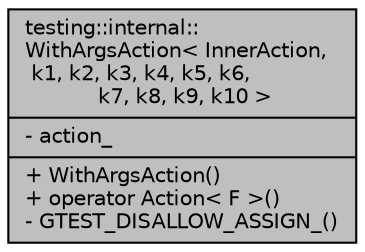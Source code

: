 digraph "testing::internal::WithArgsAction&lt; InnerAction, k1, k2, k3, k4, k5, k6, k7, k8, k9, k10 &gt;"
{
  edge [fontname="Helvetica",fontsize="10",labelfontname="Helvetica",labelfontsize="10"];
  node [fontname="Helvetica",fontsize="10",shape=record];
  Node1 [label="{testing::internal::\lWithArgsAction\< InnerAction,\l k1, k2, k3, k4, k5, k6,\l k7, k8, k9, k10 \>\n|- action_\l|+ WithArgsAction()\l+ operator Action\< F \>()\l- GTEST_DISALLOW_ASSIGN_()\l}",height=0.2,width=0.4,color="black", fillcolor="grey75", style="filled", fontcolor="black"];
}

